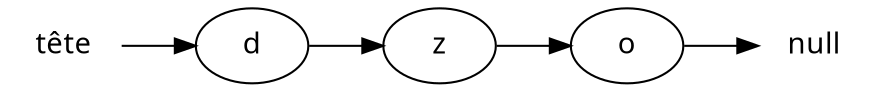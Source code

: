 digraph liste {
    rankdir="LR";
    node [fontname="Courrier"];
    tete [label="tête" shape=plaintext]
    0 [label="d"];
    1 [label="z"];
    2 [label="o"];
    null01 [label="null" shape=plaintext]

    tete -> 0;
    0 -> 1;
    1 -> 2;
    2 -> null01;
}
